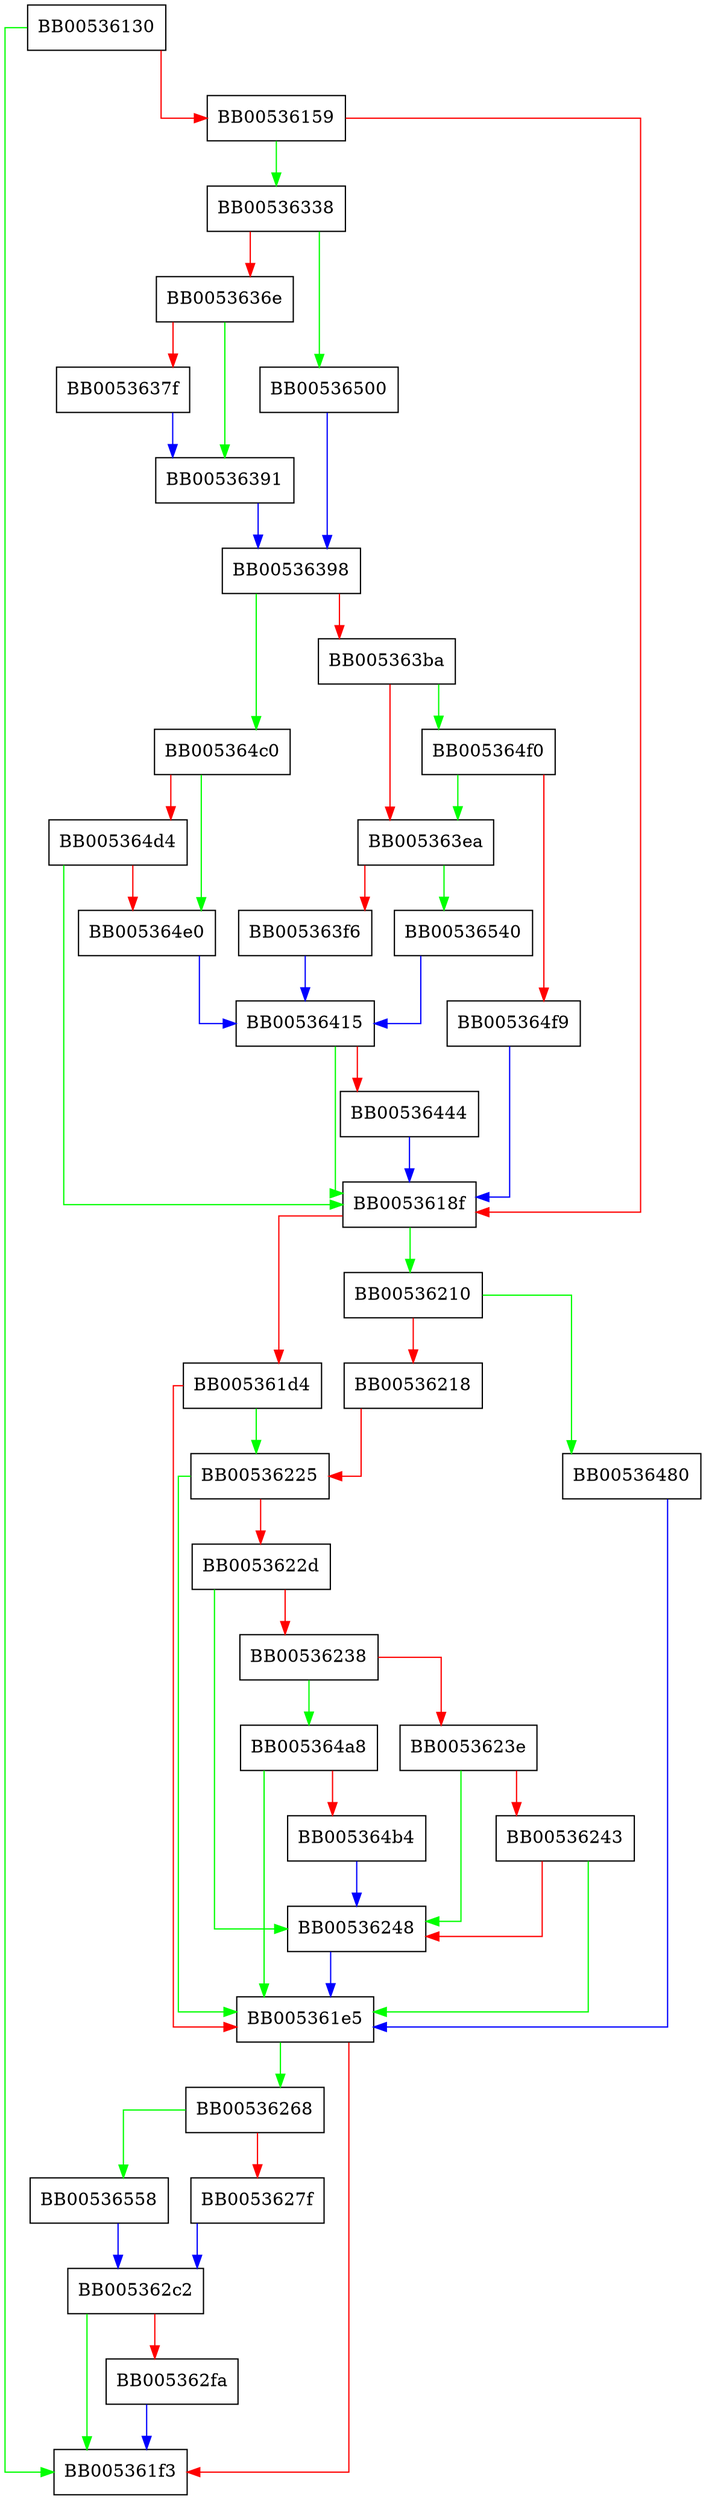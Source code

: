 digraph dgram_read {
  node [shape="box"];
  graph [splines=ortho];
  BB00536130 -> BB005361f3 [color="green"];
  BB00536130 -> BB00536159 [color="red"];
  BB00536159 -> BB00536338 [color="green"];
  BB00536159 -> BB0053618f [color="red"];
  BB0053618f -> BB00536210 [color="green"];
  BB0053618f -> BB005361d4 [color="red"];
  BB005361d4 -> BB00536225 [color="green"];
  BB005361d4 -> BB005361e5 [color="red"];
  BB005361e5 -> BB00536268 [color="green"];
  BB005361e5 -> BB005361f3 [color="red"];
  BB00536210 -> BB00536480 [color="green"];
  BB00536210 -> BB00536218 [color="red"];
  BB00536218 -> BB00536225 [color="red"];
  BB00536225 -> BB005361e5 [color="green"];
  BB00536225 -> BB0053622d [color="red"];
  BB0053622d -> BB00536248 [color="green"];
  BB0053622d -> BB00536238 [color="red"];
  BB00536238 -> BB005364a8 [color="green"];
  BB00536238 -> BB0053623e [color="red"];
  BB0053623e -> BB00536248 [color="green"];
  BB0053623e -> BB00536243 [color="red"];
  BB00536243 -> BB005361e5 [color="green"];
  BB00536243 -> BB00536248 [color="red"];
  BB00536248 -> BB005361e5 [color="blue"];
  BB00536268 -> BB00536558 [color="green"];
  BB00536268 -> BB0053627f [color="red"];
  BB0053627f -> BB005362c2 [color="blue"];
  BB005362c2 -> BB005361f3 [color="green"];
  BB005362c2 -> BB005362fa [color="red"];
  BB005362fa -> BB005361f3 [color="blue"];
  BB00536338 -> BB00536500 [color="green"];
  BB00536338 -> BB0053636e [color="red"];
  BB0053636e -> BB00536391 [color="green"];
  BB0053636e -> BB0053637f [color="red"];
  BB0053637f -> BB00536391 [color="blue"];
  BB00536391 -> BB00536398 [color="blue"];
  BB00536398 -> BB005364c0 [color="green"];
  BB00536398 -> BB005363ba [color="red"];
  BB005363ba -> BB005364f0 [color="green"];
  BB005363ba -> BB005363ea [color="red"];
  BB005363ea -> BB00536540 [color="green"];
  BB005363ea -> BB005363f6 [color="red"];
  BB005363f6 -> BB00536415 [color="blue"];
  BB00536415 -> BB0053618f [color="green"];
  BB00536415 -> BB00536444 [color="red"];
  BB00536444 -> BB0053618f [color="blue"];
  BB00536480 -> BB005361e5 [color="blue"];
  BB005364a8 -> BB005361e5 [color="green"];
  BB005364a8 -> BB005364b4 [color="red"];
  BB005364b4 -> BB00536248 [color="blue"];
  BB005364c0 -> BB005364e0 [color="green"];
  BB005364c0 -> BB005364d4 [color="red"];
  BB005364d4 -> BB0053618f [color="green"];
  BB005364d4 -> BB005364e0 [color="red"];
  BB005364e0 -> BB00536415 [color="blue"];
  BB005364f0 -> BB005363ea [color="green"];
  BB005364f0 -> BB005364f9 [color="red"];
  BB005364f9 -> BB0053618f [color="blue"];
  BB00536500 -> BB00536398 [color="blue"];
  BB00536540 -> BB00536415 [color="blue"];
  BB00536558 -> BB005362c2 [color="blue"];
}